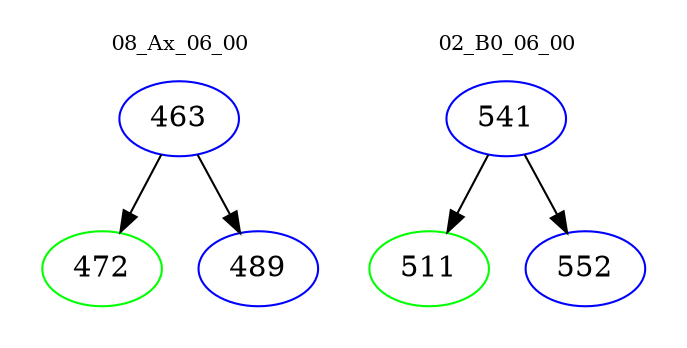 digraph{
subgraph cluster_0 {
color = white
label = "08_Ax_06_00";
fontsize=10;
T0_463 [label="463", color="blue"]
T0_463 -> T0_472 [color="black"]
T0_472 [label="472", color="green"]
T0_463 -> T0_489 [color="black"]
T0_489 [label="489", color="blue"]
}
subgraph cluster_1 {
color = white
label = "02_B0_06_00";
fontsize=10;
T1_541 [label="541", color="blue"]
T1_541 -> T1_511 [color="black"]
T1_511 [label="511", color="green"]
T1_541 -> T1_552 [color="black"]
T1_552 [label="552", color="blue"]
}
}
